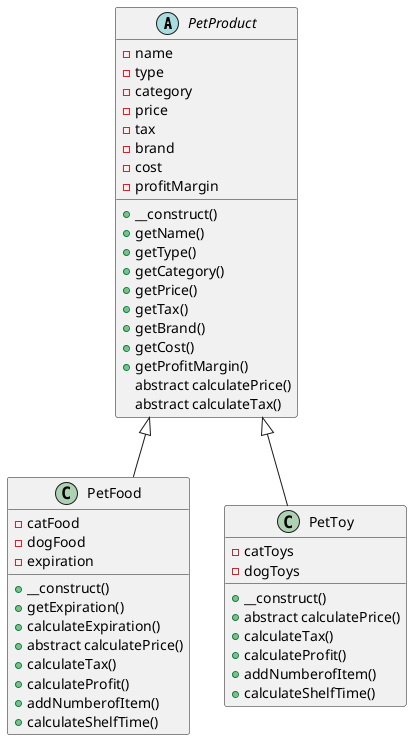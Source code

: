 
@startuml

abstract class PetProduct {
  - name
  - type
  - category
  - price
  - tax
  - brand
  - cost
  - profitMargin

  + __construct()
  + getName()
  + getType()
  + getCategory()
  + getPrice()
  + getTax()
  + getBrand()
  + getCost()
  + getProfitMargin()
  abstract calculatePrice()
  abstract calculateTax()
}

class PetFood extends PetProduct {
  - catFood
  - dogFood
  - expiration

  + __construct()
  + getExpiration()
  + calculateExpiration()
  + abstract calculatePrice()
  + calculateTax()
  + calculateProfit()
  + addNumberofItem()
  + calculateShelfTime()
}

class PetToy extends PetProduct {
  - catToys
  - dogToys

  + __construct()
  + abstract calculatePrice()
  + calculateTax()
  + calculateProfit()
  + addNumberofItem()
  + calculateShelfTime()
}

@enduml

@startuml

class Inventory {
  - ProductId
  - ProductType
  + __construct()
  + getProductId()
  + getProductType()
  +getProductCategory
  +getNumberofItem
  + updateInventory()
  +calculateAvaregeShelfTime
  +calculateCost()
}
@enduml

